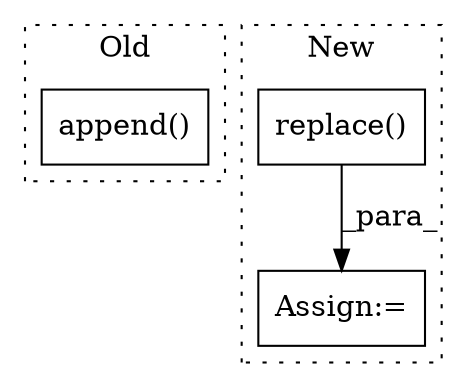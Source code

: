 digraph G {
subgraph cluster0 {
1 [label="append()" a="75" s="4025,4095" l="21,1" shape="box"];
label = "Old";
style="dotted";
}
subgraph cluster1 {
2 [label="replace()" a="75" s="4484,4523" l="32,1" shape="box"];
3 [label="Assign:=" a="68" s="4687" l="3" shape="box"];
label = "New";
style="dotted";
}
2 -> 3 [label="_para_"];
}